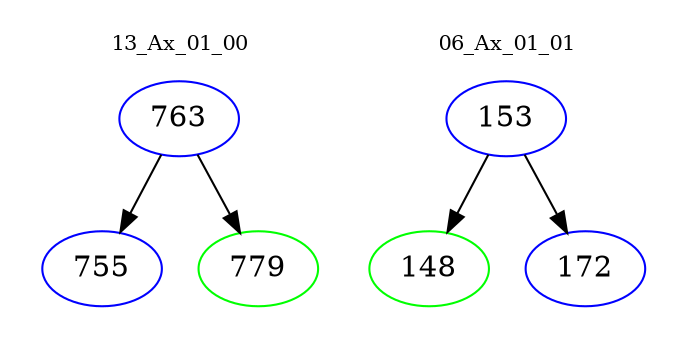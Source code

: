 digraph{
subgraph cluster_0 {
color = white
label = "13_Ax_01_00";
fontsize=10;
T0_763 [label="763", color="blue"]
T0_763 -> T0_755 [color="black"]
T0_755 [label="755", color="blue"]
T0_763 -> T0_779 [color="black"]
T0_779 [label="779", color="green"]
}
subgraph cluster_1 {
color = white
label = "06_Ax_01_01";
fontsize=10;
T1_153 [label="153", color="blue"]
T1_153 -> T1_148 [color="black"]
T1_148 [label="148", color="green"]
T1_153 -> T1_172 [color="black"]
T1_172 [label="172", color="blue"]
}
}
